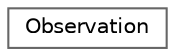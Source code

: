 digraph "Graphical Class Hierarchy"
{
 // LATEX_PDF_SIZE
  bgcolor="transparent";
  edge [fontname=Helvetica,fontsize=10,labelfontname=Helvetica,labelfontsize=10];
  node [fontname=Helvetica,fontsize=10,shape=box,height=0.2,width=0.4];
  rankdir="LR";
  Node0 [id="Node000000",label="Observation",height=0.2,width=0.4,color="grey40", fillcolor="white", style="filled",URL="$class_observation.html",tooltip="It creates a realistic image from the output of a ray-tracing simulation."];
}
